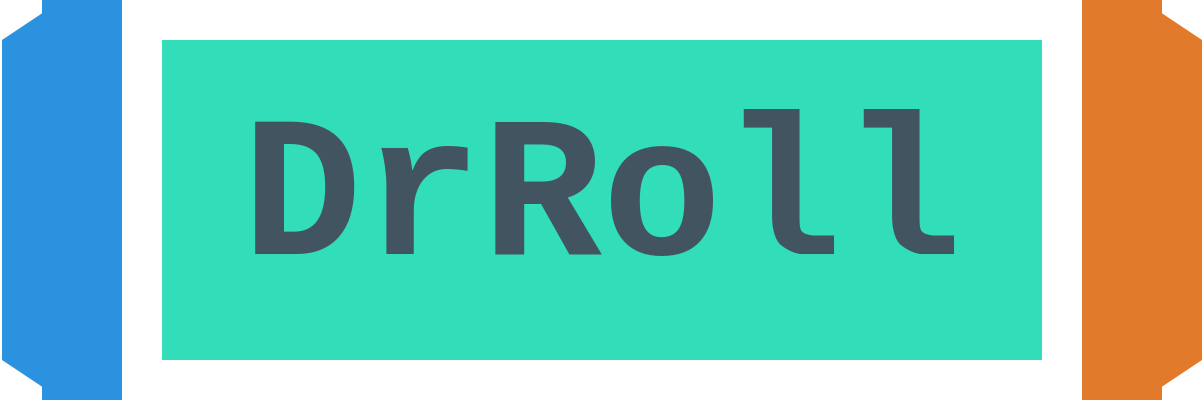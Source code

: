 <mxfile version="24.7.8">
  <diagram name="Seite-1" id="QJI-42Hn-8XDsUpOFSds">
    <mxGraphModel dx="965" dy="560" grid="1" gridSize="10" guides="1" tooltips="1" connect="1" arrows="1" fold="1" page="1" pageScale="1" pageWidth="827" pageHeight="1169" math="0" shadow="0">
      <root>
        <mxCell id="0" />
        <mxCell id="1" parent="0" />
        <mxCell id="Vziy_lIDq63u1nh27KbB-3" value="" style="rounded=0;whiteSpace=wrap;html=1;strokeColor=none;fillColor=#2B92E0;" parent="1" vertex="1">
          <mxGeometry x="55" y="40" width="40" height="200" as="geometry" />
        </mxCell>
        <mxCell id="Vziy_lIDq63u1nh27KbB-4" value="&lt;font color=&quot;#435461&quot; face=&quot;Courier New&quot; size=&quot;1&quot; style=&quot;&quot;&gt;&lt;b style=&quot;font-size: 100px;&quot;&gt;DrRoll&lt;/b&gt;&lt;/font&gt;" style="rounded=0;whiteSpace=wrap;html=1;strokeColor=none;fillColor=#31DEB9;" parent="1" vertex="1">
          <mxGeometry x="115" y="60" width="440" height="160" as="geometry" />
        </mxCell>
        <mxCell id="Vziy_lIDq63u1nh27KbB-5" value="" style="rounded=0;whiteSpace=wrap;html=1;strokeColor=none;fillColor=#E17A2A;" parent="1" vertex="1">
          <mxGeometry x="575" y="40" width="40" height="200" as="geometry" />
        </mxCell>
        <mxCell id="Vziy_lIDq63u1nh27KbB-6" value="" style="shape=trapezoid;perimeter=trapezoidPerimeter;whiteSpace=wrap;html=1;fixedSize=1;rotation=-90;strokeColor=none;fillColor=#2B92E0;" parent="1" vertex="1">
          <mxGeometry x="-50" y="125" width="200" height="30" as="geometry" />
        </mxCell>
        <mxCell id="Vziy_lIDq63u1nh27KbB-7" value="" style="shape=trapezoid;perimeter=trapezoidPerimeter;whiteSpace=wrap;html=1;fixedSize=1;rotation=90;strokeColor=none;fillColor=#E17A2A;" parent="1" vertex="1">
          <mxGeometry x="520" y="125" width="200" height="30" as="geometry" />
        </mxCell>
      </root>
    </mxGraphModel>
  </diagram>
</mxfile>
